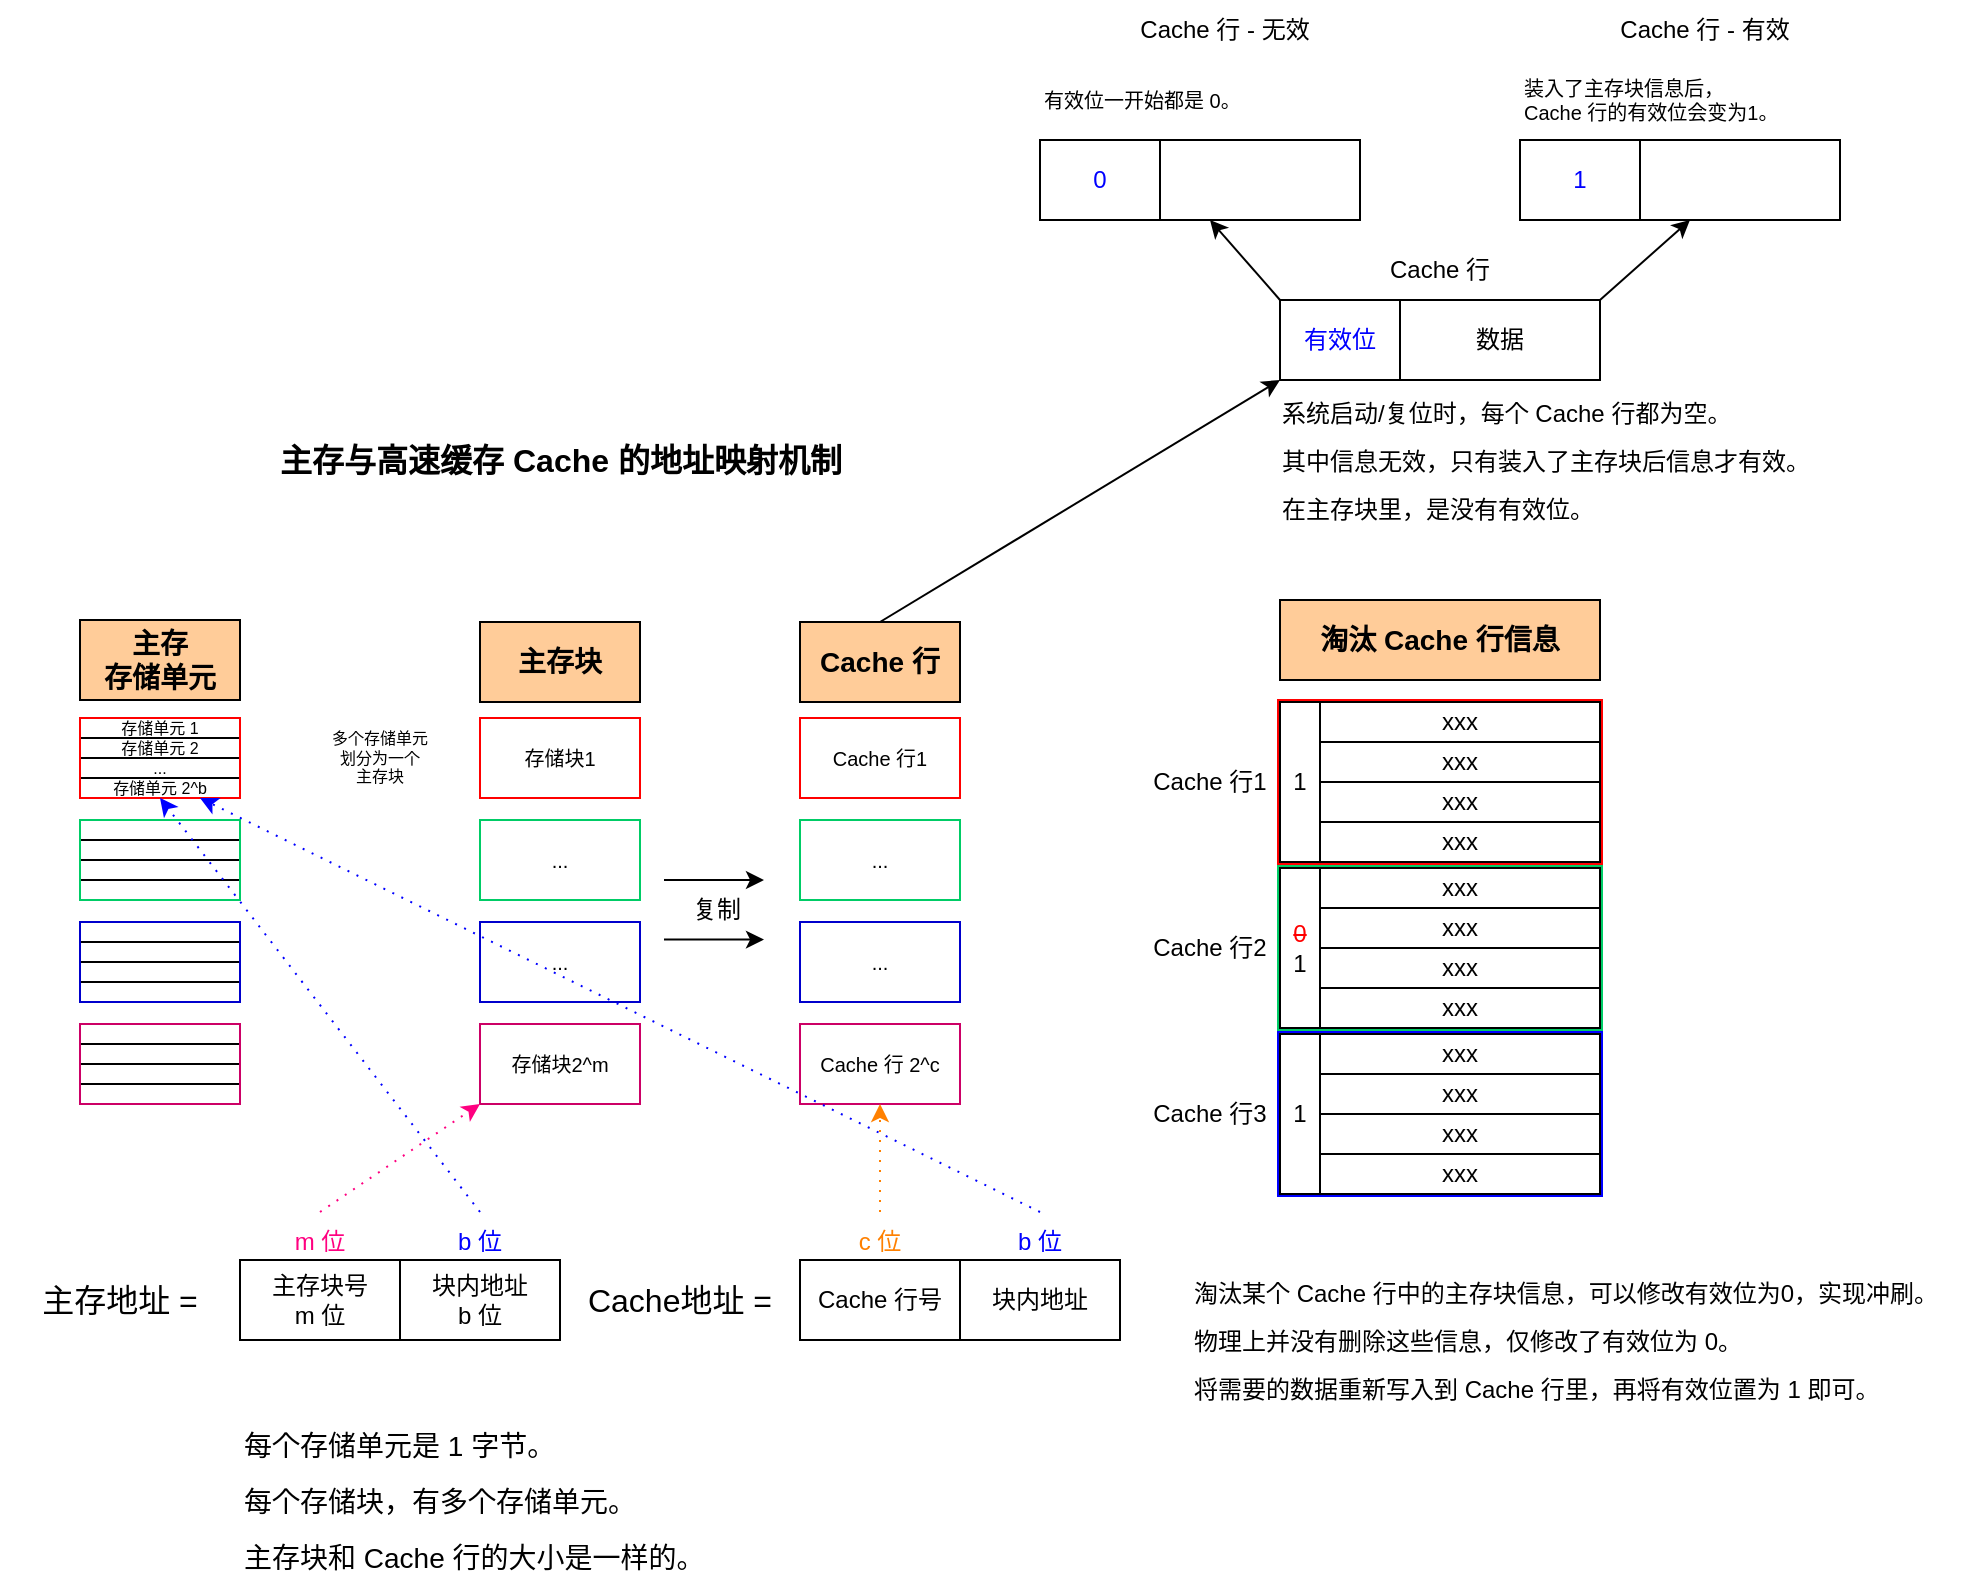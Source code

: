 <mxfile>
    <diagram id="LERErozqXdLCPvhTHXEQ" name="Page-1">
        <mxGraphModel dx="2699" dy="2905" grid="1" gridSize="10" guides="1" tooltips="1" connect="1" arrows="1" fold="1" page="1" pageScale="1" pageWidth="1200" pageHeight="1920" math="0" shadow="0">
            <root>
                <mxCell id="0"/>
                <mxCell id="1" parent="0"/>
                <mxCell id="225" value="&lt;font&gt;多个存储单元&lt;/font&gt;&lt;div&gt;&lt;font&gt;划分为一个&lt;/font&gt;&lt;/div&gt;&lt;div&gt;&lt;font&gt;主存块&lt;/font&gt;&lt;/div&gt;" style="text;html=1;align=center;verticalAlign=middle;whiteSpace=wrap;rounded=0;fontSize=8;strokeWidth=1;" parent="1" vertex="1">
                    <mxGeometry x="-250" y="244" width="80" height="50" as="geometry"/>
                </mxCell>
                <mxCell id="2" value="主存与高速缓存 Cache 的地址映射机制" style="text;html=1;align=center;verticalAlign=middle;resizable=0;points=[];autosize=1;strokeColor=none;fillColor=none;fontSize=16;fontStyle=1" parent="1" vertex="1">
                    <mxGeometry x="-270" y="105" width="300" height="30" as="geometry"/>
                </mxCell>
                <mxCell id="74" value="主存地址 =" style="text;html=1;align=center;verticalAlign=middle;whiteSpace=wrap;rounded=0;fontSize=16;" parent="1" vertex="1">
                    <mxGeometry x="-400" y="520" width="120" height="40" as="geometry"/>
                </mxCell>
                <mxCell id="75" value="主存块号&lt;div&gt;m 位&lt;/div&gt;" style="rounded=0;whiteSpace=wrap;html=1;" parent="1" vertex="1">
                    <mxGeometry x="-280" y="520" width="80" height="40" as="geometry"/>
                </mxCell>
                <mxCell id="76" value="块内地址&lt;div&gt;b 位&lt;/div&gt;" style="rounded=0;whiteSpace=wrap;html=1;" parent="1" vertex="1">
                    <mxGeometry x="-200" y="520" width="80" height="40" as="geometry"/>
                </mxCell>
                <mxCell id="167" value="&lt;font style=&quot;color: rgb(0, 0, 0); line-height: 200%;&quot;&gt;每个存储单元是 1 字节。&lt;/font&gt;&lt;div style=&quot;line-height: 200%;&quot;&gt;&lt;font style=&quot;color: rgb(0, 0, 0);&quot;&gt;每个存储块，有多个存储单元。&lt;/font&gt;&lt;/div&gt;&lt;div style=&quot;line-height: 200%;&quot;&gt;&lt;font color=&quot;#000000&quot;&gt;主存块和 Cache 行的大小是一样的。&lt;/font&gt;&lt;/div&gt;" style="text;html=1;align=left;verticalAlign=middle;whiteSpace=wrap;rounded=0;fontSize=14;" parent="1" vertex="1">
                    <mxGeometry x="-280" y="600" width="270" height="80" as="geometry"/>
                </mxCell>
                <mxCell id="247" value="" style="group" parent="1" vertex="1" connectable="0">
                    <mxGeometry x="-160" y="201" width="80" height="241" as="geometry"/>
                </mxCell>
                <mxCell id="197" value="主存块" style="rounded=0;whiteSpace=wrap;html=1;fontSize=14;fillColor=#FFCC99;fontStyle=1" parent="247" vertex="1">
                    <mxGeometry width="80" height="40" as="geometry"/>
                </mxCell>
                <mxCell id="198" value="&lt;font style=&quot;color: rgb(0, 0, 0);&quot;&gt;存储块1&lt;/font&gt;" style="rounded=0;whiteSpace=wrap;html=1;fontSize=10;strokeColor=#FF0000;strokeWidth=1;" parent="247" vertex="1">
                    <mxGeometry y="48" width="80" height="40" as="geometry"/>
                </mxCell>
                <mxCell id="226" value="..." style="rounded=0;whiteSpace=wrap;html=1;fontSize=10;strokeColor=#00CC66;strokeWidth=1;" parent="247" vertex="1">
                    <mxGeometry y="99" width="80" height="40" as="geometry"/>
                </mxCell>
                <mxCell id="227" value="..." style="rounded=0;whiteSpace=wrap;html=1;fontSize=10;strokeColor=#0000CC;strokeWidth=1;" parent="247" vertex="1">
                    <mxGeometry y="150" width="80" height="40" as="geometry"/>
                </mxCell>
                <mxCell id="228" value="存储块2^m" style="rounded=0;whiteSpace=wrap;html=1;fontSize=10;strokeColor=#CC0066;strokeWidth=1;" parent="247" vertex="1">
                    <mxGeometry y="201" width="80" height="40" as="geometry"/>
                </mxCell>
                <mxCell id="254" value="" style="group" parent="1" vertex="1" connectable="0">
                    <mxGeometry y="201" width="80" height="241" as="geometry"/>
                </mxCell>
                <mxCell id="255" value="Cache 行" style="rounded=0;whiteSpace=wrap;html=1;fontSize=14;fillColor=#FFCC99;fontStyle=1" parent="254" vertex="1">
                    <mxGeometry width="80" height="40" as="geometry"/>
                </mxCell>
                <mxCell id="256" value="&lt;font style=&quot;color: rgb(0, 0, 0);&quot;&gt;Cache 行1&lt;/font&gt;" style="rounded=0;whiteSpace=wrap;html=1;fontSize=10;strokeColor=#FF0000;strokeWidth=1;" parent="254" vertex="1">
                    <mxGeometry y="48" width="80" height="40" as="geometry"/>
                </mxCell>
                <mxCell id="257" value="..." style="rounded=0;whiteSpace=wrap;html=1;fontSize=10;strokeColor=#00CC66;strokeWidth=1;" parent="254" vertex="1">
                    <mxGeometry y="99" width="80" height="40" as="geometry"/>
                </mxCell>
                <mxCell id="258" value="..." style="rounded=0;whiteSpace=wrap;html=1;fontSize=10;strokeColor=#0000CC;strokeWidth=1;" parent="254" vertex="1">
                    <mxGeometry y="150" width="80" height="40" as="geometry"/>
                </mxCell>
                <mxCell id="259" value="Cache 行 2^c" style="rounded=0;whiteSpace=wrap;html=1;fontSize=10;strokeColor=#CC0066;strokeWidth=1;" parent="254" vertex="1">
                    <mxGeometry y="201" width="80" height="40" as="geometry"/>
                </mxCell>
                <mxCell id="260" value="" style="endArrow=classic;html=1;" parent="1" edge="1">
                    <mxGeometry width="50" height="50" relative="1" as="geometry">
                        <mxPoint x="-68" y="359.81" as="sourcePoint"/>
                        <mxPoint x="-18" y="359.81" as="targetPoint"/>
                    </mxGeometry>
                </mxCell>
                <mxCell id="262" value="复制" style="text;html=1;align=center;verticalAlign=middle;resizable=0;points=[];autosize=1;strokeColor=none;fillColor=none;" parent="1" vertex="1">
                    <mxGeometry x="-67" y="330" width="50" height="30" as="geometry"/>
                </mxCell>
                <mxCell id="263" value="" style="endArrow=classic;html=1;" parent="1" edge="1">
                    <mxGeometry width="50" height="50" relative="1" as="geometry">
                        <mxPoint x="-68" y="330" as="sourcePoint"/>
                        <mxPoint x="-18" y="330" as="targetPoint"/>
                    </mxGeometry>
                </mxCell>
                <mxCell id="264" value="Cache地址 =" style="text;html=1;align=center;verticalAlign=middle;whiteSpace=wrap;rounded=0;fontSize=16;" parent="1" vertex="1">
                    <mxGeometry x="-120" y="520" width="120" height="40" as="geometry"/>
                </mxCell>
                <mxCell id="265" value="Cache 行号" style="rounded=0;whiteSpace=wrap;html=1;" parent="1" vertex="1">
                    <mxGeometry y="520" width="80" height="40" as="geometry"/>
                </mxCell>
                <mxCell id="266" value="块内地址" style="rounded=0;whiteSpace=wrap;html=1;" parent="1" vertex="1">
                    <mxGeometry x="80" y="520" width="80" height="40" as="geometry"/>
                </mxCell>
                <mxCell id="269" style="edgeStyle=none;html=1;exitX=0.5;exitY=0;exitDx=0;exitDy=0;entryX=0.5;entryY=1;entryDx=0;entryDy=0;strokeColor=#FF8000;dashed=1;dashPattern=1 4;" parent="1" source="267" target="259" edge="1">
                    <mxGeometry relative="1" as="geometry"/>
                </mxCell>
                <mxCell id="267" value="&lt;font style=&quot;color: rgb(255, 128, 0);&quot;&gt;c 位&lt;/font&gt;" style="text;html=1;align=center;verticalAlign=middle;whiteSpace=wrap;rounded=0;" parent="1" vertex="1">
                    <mxGeometry x="10" y="496" width="60" height="30" as="geometry"/>
                </mxCell>
                <mxCell id="119" value="主存&lt;div&gt;存储单元&lt;/div&gt;" style="rounded=0;whiteSpace=wrap;html=1;fontSize=14;fillColor=#FFCC99;fontStyle=1" parent="1" vertex="1">
                    <mxGeometry x="-360" y="200" width="80" height="40" as="geometry"/>
                </mxCell>
                <mxCell id="121" value="" style="rounded=0;whiteSpace=wrap;html=1;fontSize=14;strokeColor=#000000;" parent="1" vertex="1">
                    <mxGeometry x="-360" y="249" width="80" height="10" as="geometry"/>
                </mxCell>
                <mxCell id="161" value="存储单元 1" style="text;html=1;align=center;verticalAlign=middle;whiteSpace=wrap;rounded=0;fontSize=8;" parent="1" vertex="1">
                    <mxGeometry x="-350" y="249" width="60" height="10" as="geometry"/>
                </mxCell>
                <mxCell id="182" value="" style="rounded=0;whiteSpace=wrap;html=1;fontSize=14;strokeColor=#000000;" parent="1" vertex="1">
                    <mxGeometry x="-360" y="259" width="80" height="10" as="geometry"/>
                </mxCell>
                <mxCell id="183" value="" style="rounded=0;whiteSpace=wrap;html=1;fontSize=14;strokeColor=#000000;" parent="1" vertex="1">
                    <mxGeometry x="-360" y="269" width="80" height="10" as="geometry"/>
                </mxCell>
                <mxCell id="184" value="" style="rounded=0;whiteSpace=wrap;html=1;fontSize=14;strokeColor=#000000;" parent="1" vertex="1">
                    <mxGeometry x="-360" y="279" width="80" height="10" as="geometry"/>
                </mxCell>
                <mxCell id="185" value="" style="rounded=0;whiteSpace=wrap;html=1;fontSize=14;strokeColor=#000000;" parent="1" vertex="1">
                    <mxGeometry x="-360" y="300" width="80" height="10" as="geometry"/>
                </mxCell>
                <mxCell id="186" value="" style="rounded=0;whiteSpace=wrap;html=1;fontSize=14;strokeColor=#000000;" parent="1" vertex="1">
                    <mxGeometry x="-360" y="310" width="80" height="10" as="geometry"/>
                </mxCell>
                <mxCell id="187" value="" style="rounded=0;whiteSpace=wrap;html=1;fontSize=14;strokeColor=#000000;" parent="1" vertex="1">
                    <mxGeometry x="-360" y="320" width="80" height="10" as="geometry"/>
                </mxCell>
                <mxCell id="188" value="" style="rounded=0;whiteSpace=wrap;html=1;fontSize=14;strokeColor=#000000;" parent="1" vertex="1">
                    <mxGeometry x="-360" y="330" width="80" height="10" as="geometry"/>
                </mxCell>
                <mxCell id="189" value="" style="rounded=0;whiteSpace=wrap;html=1;fontSize=14;strokeColor=#000000;" parent="1" vertex="1">
                    <mxGeometry x="-360" y="351" width="80" height="10" as="geometry"/>
                </mxCell>
                <mxCell id="190" value="" style="rounded=0;whiteSpace=wrap;html=1;fontSize=14;strokeColor=#000000;" parent="1" vertex="1">
                    <mxGeometry x="-360" y="361" width="80" height="10" as="geometry"/>
                </mxCell>
                <mxCell id="191" value="" style="rounded=0;whiteSpace=wrap;html=1;fontSize=14;strokeColor=#000000;" parent="1" vertex="1">
                    <mxGeometry x="-360" y="371" width="80" height="10" as="geometry"/>
                </mxCell>
                <mxCell id="192" value="" style="rounded=0;whiteSpace=wrap;html=1;fontSize=14;strokeColor=#000000;" parent="1" vertex="1">
                    <mxGeometry x="-360" y="381" width="80" height="10" as="geometry"/>
                </mxCell>
                <mxCell id="193" value="" style="rounded=0;whiteSpace=wrap;html=1;fontSize=14;strokeColor=#000000;" parent="1" vertex="1">
                    <mxGeometry x="-360" y="402" width="80" height="10" as="geometry"/>
                </mxCell>
                <mxCell id="194" value="" style="rounded=0;whiteSpace=wrap;html=1;fontSize=14;strokeColor=#000000;" parent="1" vertex="1">
                    <mxGeometry x="-360" y="412" width="80" height="10" as="geometry"/>
                </mxCell>
                <mxCell id="195" value="" style="rounded=0;whiteSpace=wrap;html=1;fontSize=14;strokeColor=#000000;" parent="1" vertex="1">
                    <mxGeometry x="-360" y="422" width="80" height="10" as="geometry"/>
                </mxCell>
                <mxCell id="196" value="" style="rounded=0;whiteSpace=wrap;html=1;fontSize=14;strokeColor=#000000;" parent="1" vertex="1">
                    <mxGeometry x="-360" y="432" width="80" height="10" as="geometry"/>
                </mxCell>
                <mxCell id="162" value="存储单元 2" style="text;html=1;align=center;verticalAlign=middle;whiteSpace=wrap;rounded=0;fontSize=8;" parent="1" vertex="1">
                    <mxGeometry x="-350" y="259" width="60" height="10" as="geometry"/>
                </mxCell>
                <mxCell id="163" value="..." style="text;html=1;align=center;verticalAlign=middle;whiteSpace=wrap;rounded=0;fontSize=8;" parent="1" vertex="1">
                    <mxGeometry x="-350" y="269" width="60" height="10" as="geometry"/>
                </mxCell>
                <mxCell id="166" value="存储单元 2^b" style="text;html=1;align=center;verticalAlign=middle;whiteSpace=wrap;rounded=0;fontSize=8;" parent="1" vertex="1">
                    <mxGeometry x="-350" y="279" width="60" height="10" as="geometry"/>
                </mxCell>
                <mxCell id="218" value="" style="rounded=0;whiteSpace=wrap;html=1;fontSize=14;strokeColor=#FF0000;fillColor=none;strokeWidth=1;" parent="1" vertex="1">
                    <mxGeometry x="-360" y="249" width="80" height="40" as="geometry"/>
                </mxCell>
                <mxCell id="230" value="" style="rounded=0;whiteSpace=wrap;html=1;fontSize=14;strokeColor=#0000CC;fillColor=none;strokeWidth=1;" parent="1" vertex="1">
                    <mxGeometry x="-360" y="351" width="80" height="40" as="geometry"/>
                </mxCell>
                <mxCell id="231" value="" style="rounded=0;whiteSpace=wrap;html=1;fontSize=14;strokeColor=#00CC66;fillColor=none;strokeWidth=1;" parent="1" vertex="1">
                    <mxGeometry x="-360" y="300" width="80" height="40" as="geometry"/>
                </mxCell>
                <mxCell id="233" value="" style="rounded=0;whiteSpace=wrap;html=1;fontSize=14;strokeColor=#CC0066;strokeWidth=1;fillColor=none;" parent="1" vertex="1">
                    <mxGeometry x="-360" y="402" width="80" height="40" as="geometry"/>
                </mxCell>
                <mxCell id="272" style="edgeStyle=none;html=1;exitX=0.5;exitY=0;exitDx=0;exitDy=0;entryX=0.75;entryY=1;entryDx=0;entryDy=0;strokeColor=#0000FF;dashed=1;dashPattern=1 4;" parent="1" source="268" target="218" edge="1">
                    <mxGeometry relative="1" as="geometry"/>
                </mxCell>
                <mxCell id="268" value="&lt;font style=&quot;color: rgb(0, 0, 255);&quot;&gt;b 位&lt;/font&gt;" style="text;html=1;align=center;verticalAlign=middle;whiteSpace=wrap;rounded=0;" parent="1" vertex="1">
                    <mxGeometry x="90" y="496" width="60" height="30" as="geometry"/>
                </mxCell>
                <mxCell id="275" style="edgeStyle=none;html=1;exitX=0.5;exitY=0;exitDx=0;exitDy=0;entryX=0;entryY=1;entryDx=0;entryDy=0;dashed=1;dashPattern=1 4;strokeColor=#FF0080;" parent="1" source="273" target="228" edge="1">
                    <mxGeometry relative="1" as="geometry"/>
                </mxCell>
                <mxCell id="273" value="&lt;font style=&quot;color: rgb(255, 0, 128);&quot;&gt;m 位&lt;/font&gt;" style="text;html=1;align=center;verticalAlign=middle;whiteSpace=wrap;rounded=0;" parent="1" vertex="1">
                    <mxGeometry x="-270" y="496" width="60" height="30" as="geometry"/>
                </mxCell>
                <mxCell id="276" style="edgeStyle=none;html=1;exitX=0.5;exitY=0;exitDx=0;exitDy=0;entryX=0.5;entryY=1;entryDx=0;entryDy=0;dashed=1;dashPattern=1 4;strokeColor=#0000FF;" parent="1" source="274" target="218" edge="1">
                    <mxGeometry relative="1" as="geometry"/>
                </mxCell>
                <mxCell id="274" value="&lt;font style=&quot;color: rgb(0, 0, 255);&quot;&gt;b 位&lt;/font&gt;" style="text;html=1;align=center;verticalAlign=middle;whiteSpace=wrap;rounded=0;" parent="1" vertex="1">
                    <mxGeometry x="-190" y="496" width="60" height="30" as="geometry"/>
                </mxCell>
                <mxCell id="292" value="Cache 行1" style="text;html=1;align=center;verticalAlign=middle;whiteSpace=wrap;rounded=0;" parent="1" vertex="1">
                    <mxGeometry x="170" y="266" width="70" height="30" as="geometry"/>
                </mxCell>
                <mxCell id="297" value="" style="group" parent="1" vertex="1" connectable="0">
                    <mxGeometry x="240" y="10" width="160" height="70" as="geometry"/>
                </mxCell>
                <mxCell id="294" value="&lt;font style=&quot;color: rgb(0, 0, 255);&quot;&gt;有效位&lt;/font&gt;" style="rounded=0;whiteSpace=wrap;html=1;" parent="297" vertex="1">
                    <mxGeometry y="30" width="60" height="40" as="geometry"/>
                </mxCell>
                <mxCell id="295" value="数据" style="rounded=0;whiteSpace=wrap;html=1;" parent="297" vertex="1">
                    <mxGeometry x="60" y="30" width="100" height="40" as="geometry"/>
                </mxCell>
                <mxCell id="296" value="Cache 行" style="text;html=1;align=center;verticalAlign=middle;whiteSpace=wrap;rounded=0;" parent="297" vertex="1">
                    <mxGeometry x="45" width="70" height="30" as="geometry"/>
                </mxCell>
                <mxCell id="298" value="&lt;font style=&quot;line-height: 200%;&quot;&gt;系统启动/复位时，每个 Cache 行都为空。&lt;/font&gt;&lt;div style=&quot;line-height: 200%;&quot;&gt;&lt;font&gt;其中信息无效，只有装入了主存块后信息才有效&lt;/font&gt;&lt;span style=&quot;background-color: transparent;&quot;&gt;。&lt;/span&gt;&lt;/div&gt;&lt;div style=&quot;line-height: 200%;&quot;&gt;在主存块里，是没有有效位。&lt;/div&gt;" style="text;html=1;align=left;verticalAlign=middle;whiteSpace=wrap;rounded=0;fontColor=#000000;" parent="1" vertex="1">
                    <mxGeometry x="239" y="80" width="270" height="80" as="geometry"/>
                </mxCell>
                <mxCell id="299" style="edgeStyle=none;html=1;exitX=0.5;exitY=0;exitDx=0;exitDy=0;entryX=0;entryY=1;entryDx=0;entryDy=0;" parent="1" source="255" target="294" edge="1">
                    <mxGeometry relative="1" as="geometry"/>
                </mxCell>
                <mxCell id="311" style="edgeStyle=none;html=1;exitX=0;exitY=0;exitDx=0;exitDy=0;entryX=0.25;entryY=1;entryDx=0;entryDy=0;" parent="1" source="294" target="305" edge="1">
                    <mxGeometry relative="1" as="geometry"/>
                </mxCell>
                <mxCell id="312" style="edgeStyle=none;html=1;exitX=1;exitY=0;exitDx=0;exitDy=0;entryX=0.25;entryY=1;entryDx=0;entryDy=0;" parent="1" source="295" target="309" edge="1">
                    <mxGeometry relative="1" as="geometry"/>
                </mxCell>
                <mxCell id="313" value="装入了主存块信息后，&lt;div&gt;Cache 行的有效位会变为1。&lt;/div&gt;" style="text;html=1;align=left;verticalAlign=middle;resizable=0;points=[];autosize=1;strokeColor=none;fillColor=none;fontSize=10;fontColor=#000000;" parent="1" vertex="1">
                    <mxGeometry x="360" y="-80" width="150" height="40" as="geometry"/>
                </mxCell>
                <mxCell id="308" value="&lt;font style=&quot;color: rgb(0, 0, 255);&quot;&gt;1&lt;/font&gt;" style="rounded=0;whiteSpace=wrap;html=1;" parent="1" vertex="1">
                    <mxGeometry x="360" y="-40" width="60" height="40" as="geometry"/>
                </mxCell>
                <mxCell id="309" value="" style="rounded=0;whiteSpace=wrap;html=1;" parent="1" vertex="1">
                    <mxGeometry x="420" y="-40" width="100" height="40" as="geometry"/>
                </mxCell>
                <mxCell id="310" value="Cache 行 - 有效" style="text;html=1;align=center;verticalAlign=middle;whiteSpace=wrap;rounded=0;" parent="1" vertex="1">
                    <mxGeometry x="405" y="-110" width="95" height="30" as="geometry"/>
                </mxCell>
                <mxCell id="304" value="&lt;font style=&quot;color: rgb(0, 0, 255);&quot;&gt;0&lt;/font&gt;" style="rounded=0;whiteSpace=wrap;html=1;" parent="1" vertex="1">
                    <mxGeometry x="120" y="-40" width="60" height="40" as="geometry"/>
                </mxCell>
                <mxCell id="305" value="" style="rounded=0;whiteSpace=wrap;html=1;" parent="1" vertex="1">
                    <mxGeometry x="180" y="-40" width="100" height="40" as="geometry"/>
                </mxCell>
                <mxCell id="306" value="Cache 行 - 无效" style="text;html=1;align=center;verticalAlign=middle;whiteSpace=wrap;rounded=0;" parent="1" vertex="1">
                    <mxGeometry x="165" y="-110" width="95" height="30" as="geometry"/>
                </mxCell>
                <mxCell id="321" value="有效位一开始都是 0。" style="text;html=1;align=left;verticalAlign=middle;resizable=0;points=[];autosize=1;strokeColor=none;fillColor=none;fontSize=10;fontColor=#000000;" parent="1" vertex="1">
                    <mxGeometry x="120" y="-75" width="120" height="30" as="geometry"/>
                </mxCell>
                <mxCell id="325" value="" style="group" parent="1" vertex="1" connectable="0">
                    <mxGeometry x="239" y="240" width="162" height="82" as="geometry"/>
                </mxCell>
                <mxCell id="324" value="" style="rounded=0;whiteSpace=wrap;html=1;strokeColor=#FF0000;fillColor=none;" parent="325" vertex="1">
                    <mxGeometry width="162" height="82" as="geometry"/>
                </mxCell>
                <mxCell id="277" value="" style="rounded=0;whiteSpace=wrap;html=1;strokeColor=#000000;" parent="325" vertex="1">
                    <mxGeometry x="1" y="1" width="160" height="80" as="geometry"/>
                </mxCell>
                <mxCell id="278" value="1" style="rounded=0;whiteSpace=wrap;html=1;" parent="325" vertex="1">
                    <mxGeometry x="1" y="1" width="20" height="80" as="geometry"/>
                </mxCell>
                <mxCell id="279" value="xxx" style="rounded=0;whiteSpace=wrap;html=1;" parent="325" vertex="1">
                    <mxGeometry x="21" y="1" width="140" height="20" as="geometry"/>
                </mxCell>
                <mxCell id="284" value="xxx" style="rounded=0;whiteSpace=wrap;html=1;" parent="325" vertex="1">
                    <mxGeometry x="21" y="21" width="140" height="20" as="geometry"/>
                </mxCell>
                <mxCell id="285" value="xxx" style="rounded=0;whiteSpace=wrap;html=1;" parent="325" vertex="1">
                    <mxGeometry x="21" y="41" width="140" height="20" as="geometry"/>
                </mxCell>
                <mxCell id="323" value="xxx" style="rounded=0;whiteSpace=wrap;html=1;" parent="325" vertex="1">
                    <mxGeometry x="21" y="61" width="140" height="20" as="geometry"/>
                </mxCell>
                <mxCell id="326" value="Cache 行2" style="text;html=1;align=center;verticalAlign=middle;whiteSpace=wrap;rounded=0;" parent="1" vertex="1">
                    <mxGeometry x="170" y="349" width="70" height="30" as="geometry"/>
                </mxCell>
                <mxCell id="327" value="" style="group" parent="1" vertex="1" connectable="0">
                    <mxGeometry x="239" y="323" width="162" height="82" as="geometry"/>
                </mxCell>
                <mxCell id="328" value="" style="rounded=0;whiteSpace=wrap;html=1;strokeColor=#00CC66;fillColor=none;" parent="327" vertex="1">
                    <mxGeometry width="162" height="82" as="geometry"/>
                </mxCell>
                <mxCell id="329" value="" style="rounded=0;whiteSpace=wrap;html=1;strokeColor=#000000;" parent="327" vertex="1">
                    <mxGeometry x="1" y="1" width="160" height="80" as="geometry"/>
                </mxCell>
                <mxCell id="331" value="xxx" style="rounded=0;whiteSpace=wrap;html=1;" parent="327" vertex="1">
                    <mxGeometry x="21" y="1" width="140" height="20" as="geometry"/>
                </mxCell>
                <mxCell id="332" value="xxx" style="rounded=0;whiteSpace=wrap;html=1;" parent="327" vertex="1">
                    <mxGeometry x="21" y="21" width="140" height="20" as="geometry"/>
                </mxCell>
                <mxCell id="333" value="xxx" style="rounded=0;whiteSpace=wrap;html=1;" parent="327" vertex="1">
                    <mxGeometry x="21" y="41" width="140" height="20" as="geometry"/>
                </mxCell>
                <mxCell id="334" value="xxx" style="rounded=0;whiteSpace=wrap;html=1;" parent="327" vertex="1">
                    <mxGeometry x="21" y="61" width="140" height="20" as="geometry"/>
                </mxCell>
                <mxCell id="356" value="&lt;font style=&quot;color: rgb(255, 0, 0);&quot;&gt;&lt;strike&gt;0&lt;/strike&gt;&lt;/font&gt;&lt;div&gt;&lt;font style=&quot;color: rgb(0, 0, 0);&quot;&gt;1&lt;/font&gt;&lt;/div&gt;" style="rounded=0;whiteSpace=wrap;html=1;" parent="327" vertex="1">
                    <mxGeometry x="1" y="1" width="20" height="80" as="geometry"/>
                </mxCell>
                <mxCell id="335" value="Cache 行3" style="text;html=1;align=center;verticalAlign=middle;whiteSpace=wrap;rounded=0;" parent="1" vertex="1">
                    <mxGeometry x="170" y="432" width="70" height="30" as="geometry"/>
                </mxCell>
                <mxCell id="336" value="" style="group" parent="1" vertex="1" connectable="0">
                    <mxGeometry x="239" y="406" width="162" height="82" as="geometry"/>
                </mxCell>
                <mxCell id="337" value="" style="rounded=0;whiteSpace=wrap;html=1;strokeColor=#0000FF;fillColor=none;" parent="336" vertex="1">
                    <mxGeometry width="162" height="82" as="geometry"/>
                </mxCell>
                <mxCell id="338" value="" style="rounded=0;whiteSpace=wrap;html=1;strokeColor=#000000;" parent="336" vertex="1">
                    <mxGeometry x="1" y="1" width="160" height="80" as="geometry"/>
                </mxCell>
                <mxCell id="339" value="1" style="rounded=0;whiteSpace=wrap;html=1;" parent="336" vertex="1">
                    <mxGeometry x="1" y="1" width="20" height="80" as="geometry"/>
                </mxCell>
                <mxCell id="340" value="xxx" style="rounded=0;whiteSpace=wrap;html=1;" parent="336" vertex="1">
                    <mxGeometry x="21" y="1" width="140" height="20" as="geometry"/>
                </mxCell>
                <mxCell id="341" value="xxx" style="rounded=0;whiteSpace=wrap;html=1;" parent="336" vertex="1">
                    <mxGeometry x="21" y="21" width="140" height="20" as="geometry"/>
                </mxCell>
                <mxCell id="342" value="xxx" style="rounded=0;whiteSpace=wrap;html=1;" parent="336" vertex="1">
                    <mxGeometry x="21" y="41" width="140" height="20" as="geometry"/>
                </mxCell>
                <mxCell id="343" value="xxx" style="rounded=0;whiteSpace=wrap;html=1;" parent="336" vertex="1">
                    <mxGeometry x="21" y="61" width="140" height="20" as="geometry"/>
                </mxCell>
                <mxCell id="354" value="淘汰 Cache 行信息" style="rounded=0;whiteSpace=wrap;html=1;fontSize=14;fillColor=#FFCC99;fontStyle=1" parent="1" vertex="1">
                    <mxGeometry x="240" y="190" width="160" height="40" as="geometry"/>
                </mxCell>
                <mxCell id="355" value="&lt;div style=&quot;line-height: 200%;&quot;&gt;淘汰某个 Cache 行中的主存块信息，可以修改有效位为0，实现冲刷。&lt;div&gt;物理上并没有删除这些信息，仅修改了有效位为 0。&lt;/div&gt;&lt;div&gt;将需要的数据重新写入到 Cache 行里，再将有效位置为 1 即可。&lt;/div&gt;&lt;/div&gt;" style="text;html=1;align=left;verticalAlign=middle;whiteSpace=wrap;rounded=0;fontColor=#000000;" parent="1" vertex="1">
                    <mxGeometry x="195" y="520" width="390" height="80" as="geometry"/>
                </mxCell>
            </root>
        </mxGraphModel>
    </diagram>
</mxfile>